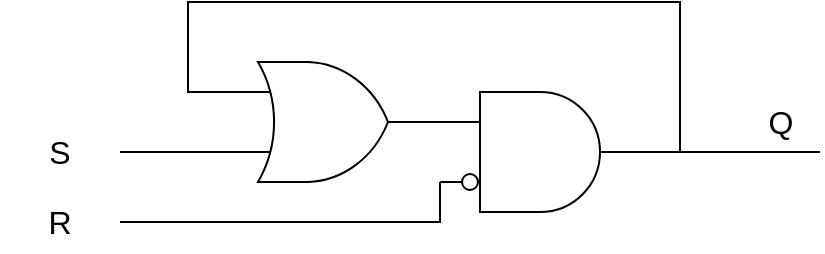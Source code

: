 <mxfile version="20.1.1" type="device"><diagram id="nnZQvTHFo0qYLGQhLYD6" name="Page-1"><mxGraphModel dx="861" dy="624" grid="1" gridSize="10" guides="1" tooltips="1" connect="1" arrows="1" fold="1" page="1" pageScale="1" pageWidth="827" pageHeight="1169" math="0" shadow="0"><root><mxCell id="0"/><mxCell id="1" parent="0"/><mxCell id="6TwgDQ6KLeKM4MDh-gWP-3" style="edgeStyle=orthogonalEdgeStyle;rounded=0;orthogonalLoop=1;jettySize=auto;html=1;exitX=1;exitY=0.5;exitDx=0;exitDy=0;exitPerimeter=0;entryX=0;entryY=0.25;entryDx=0;entryDy=0;entryPerimeter=0;endArrow=none;endFill=0;" edge="1" parent="1" source="6TwgDQ6KLeKM4MDh-gWP-1" target="6TwgDQ6KLeKM4MDh-gWP-2"><mxGeometry relative="1" as="geometry"/></mxCell><mxCell id="6TwgDQ6KLeKM4MDh-gWP-6" style="edgeStyle=orthogonalEdgeStyle;rounded=0;orthogonalLoop=1;jettySize=auto;html=1;exitX=0;exitY=0.25;exitDx=0;exitDy=0;exitPerimeter=0;endArrow=none;endFill=0;entryX=1;entryY=0.5;entryDx=0;entryDy=0;entryPerimeter=0;" edge="1" parent="1" source="6TwgDQ6KLeKM4MDh-gWP-1" target="6TwgDQ6KLeKM4MDh-gWP-2"><mxGeometry relative="1" as="geometry"><mxPoint x="430" y="80" as="targetPoint"/><Array as="points"><mxPoint x="294" y="185"/><mxPoint x="294" y="140"/><mxPoint x="540" y="140"/><mxPoint x="540" y="215"/></Array></mxGeometry></mxCell><mxCell id="6TwgDQ6KLeKM4MDh-gWP-8" style="edgeStyle=orthogonalEdgeStyle;rounded=0;orthogonalLoop=1;jettySize=auto;html=1;exitX=0;exitY=0.75;exitDx=0;exitDy=0;exitPerimeter=0;fontSize=16;endArrow=none;endFill=0;" edge="1" parent="1" source="6TwgDQ6KLeKM4MDh-gWP-1" target="6TwgDQ6KLeKM4MDh-gWP-9"><mxGeometry relative="1" as="geometry"><mxPoint x="180" y="215" as="targetPoint"/></mxGeometry></mxCell><mxCell id="6TwgDQ6KLeKM4MDh-gWP-1" value="" style="verticalLabelPosition=bottom;shadow=0;dashed=0;align=center;html=1;verticalAlign=top;shape=mxgraph.electrical.logic_gates.logic_gate;operation=or;" vertex="1" parent="1"><mxGeometry x="314" y="170" width="100" height="60" as="geometry"/></mxCell><mxCell id="6TwgDQ6KLeKM4MDh-gWP-5" style="edgeStyle=orthogonalEdgeStyle;rounded=0;orthogonalLoop=1;jettySize=auto;html=1;exitX=1;exitY=0.5;exitDx=0;exitDy=0;exitPerimeter=0;endArrow=none;endFill=0;" edge="1" parent="1" source="6TwgDQ6KLeKM4MDh-gWP-2"><mxGeometry relative="1" as="geometry"><mxPoint x="610" y="215" as="targetPoint"/></mxGeometry></mxCell><mxCell id="6TwgDQ6KLeKM4MDh-gWP-7" value="Q" style="edgeLabel;html=1;align=center;verticalAlign=middle;resizable=0;points=[];fontSize=16;" vertex="1" connectable="0" parent="6TwgDQ6KLeKM4MDh-gWP-5"><mxGeometry x="-0.382" relative="1" as="geometry"><mxPoint x="42" y="-15" as="offset"/></mxGeometry></mxCell><mxCell id="6TwgDQ6KLeKM4MDh-gWP-10" style="edgeStyle=orthogonalEdgeStyle;rounded=0;orthogonalLoop=1;jettySize=auto;html=1;exitX=0;exitY=0.75;exitDx=0;exitDy=0;exitPerimeter=0;fontSize=16;endArrow=none;endFill=0;" edge="1" parent="1" source="6TwgDQ6KLeKM4MDh-gWP-2" target="6TwgDQ6KLeKM4MDh-gWP-11"><mxGeometry relative="1" as="geometry"><mxPoint x="210" y="270" as="targetPoint"/><Array as="points"><mxPoint x="420" y="250"/><mxPoint x="210" y="250"/></Array></mxGeometry></mxCell><mxCell id="6TwgDQ6KLeKM4MDh-gWP-2" value="" style="verticalLabelPosition=bottom;shadow=0;dashed=0;align=center;html=1;verticalAlign=top;shape=mxgraph.electrical.logic_gates.logic_gate;operation=and;" vertex="1" parent="1"><mxGeometry x="420" y="185" width="100" height="60" as="geometry"/></mxCell><mxCell id="6TwgDQ6KLeKM4MDh-gWP-9" value="S" style="text;html=1;strokeColor=none;fillColor=none;align=center;verticalAlign=middle;whiteSpace=wrap;rounded=0;fontSize=16;" vertex="1" parent="1"><mxGeometry x="200" y="200" width="60" height="30" as="geometry"/></mxCell><mxCell id="6TwgDQ6KLeKM4MDh-gWP-11" value="R" style="text;html=1;strokeColor=none;fillColor=none;align=center;verticalAlign=middle;whiteSpace=wrap;rounded=0;fontSize=16;" vertex="1" parent="1"><mxGeometry x="200" y="235" width="60" height="30" as="geometry"/></mxCell><mxCell id="6TwgDQ6KLeKM4MDh-gWP-12" value="" style="verticalLabelPosition=bottom;shadow=0;dashed=0;align=center;html=1;verticalAlign=top;shape=mxgraph.electrical.logic_gates.inverting_contact;fontSize=16;" vertex="1" parent="1"><mxGeometry x="430" y="225" width="10" height="10" as="geometry"/></mxCell></root></mxGraphModel></diagram></mxfile>